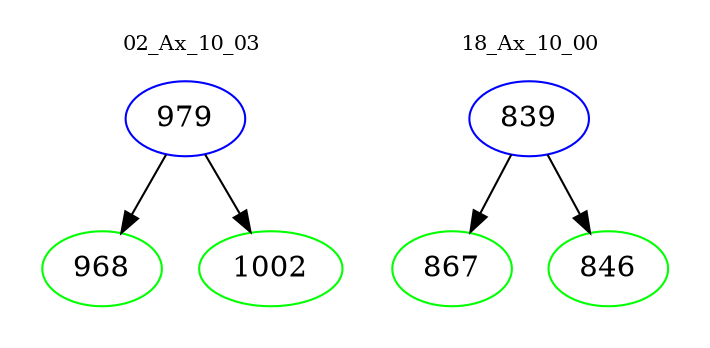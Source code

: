 digraph{
subgraph cluster_0 {
color = white
label = "02_Ax_10_03";
fontsize=10;
T0_979 [label="979", color="blue"]
T0_979 -> T0_968 [color="black"]
T0_968 [label="968", color="green"]
T0_979 -> T0_1002 [color="black"]
T0_1002 [label="1002", color="green"]
}
subgraph cluster_1 {
color = white
label = "18_Ax_10_00";
fontsize=10;
T1_839 [label="839", color="blue"]
T1_839 -> T1_867 [color="black"]
T1_867 [label="867", color="green"]
T1_839 -> T1_846 [color="black"]
T1_846 [label="846", color="green"]
}
}

